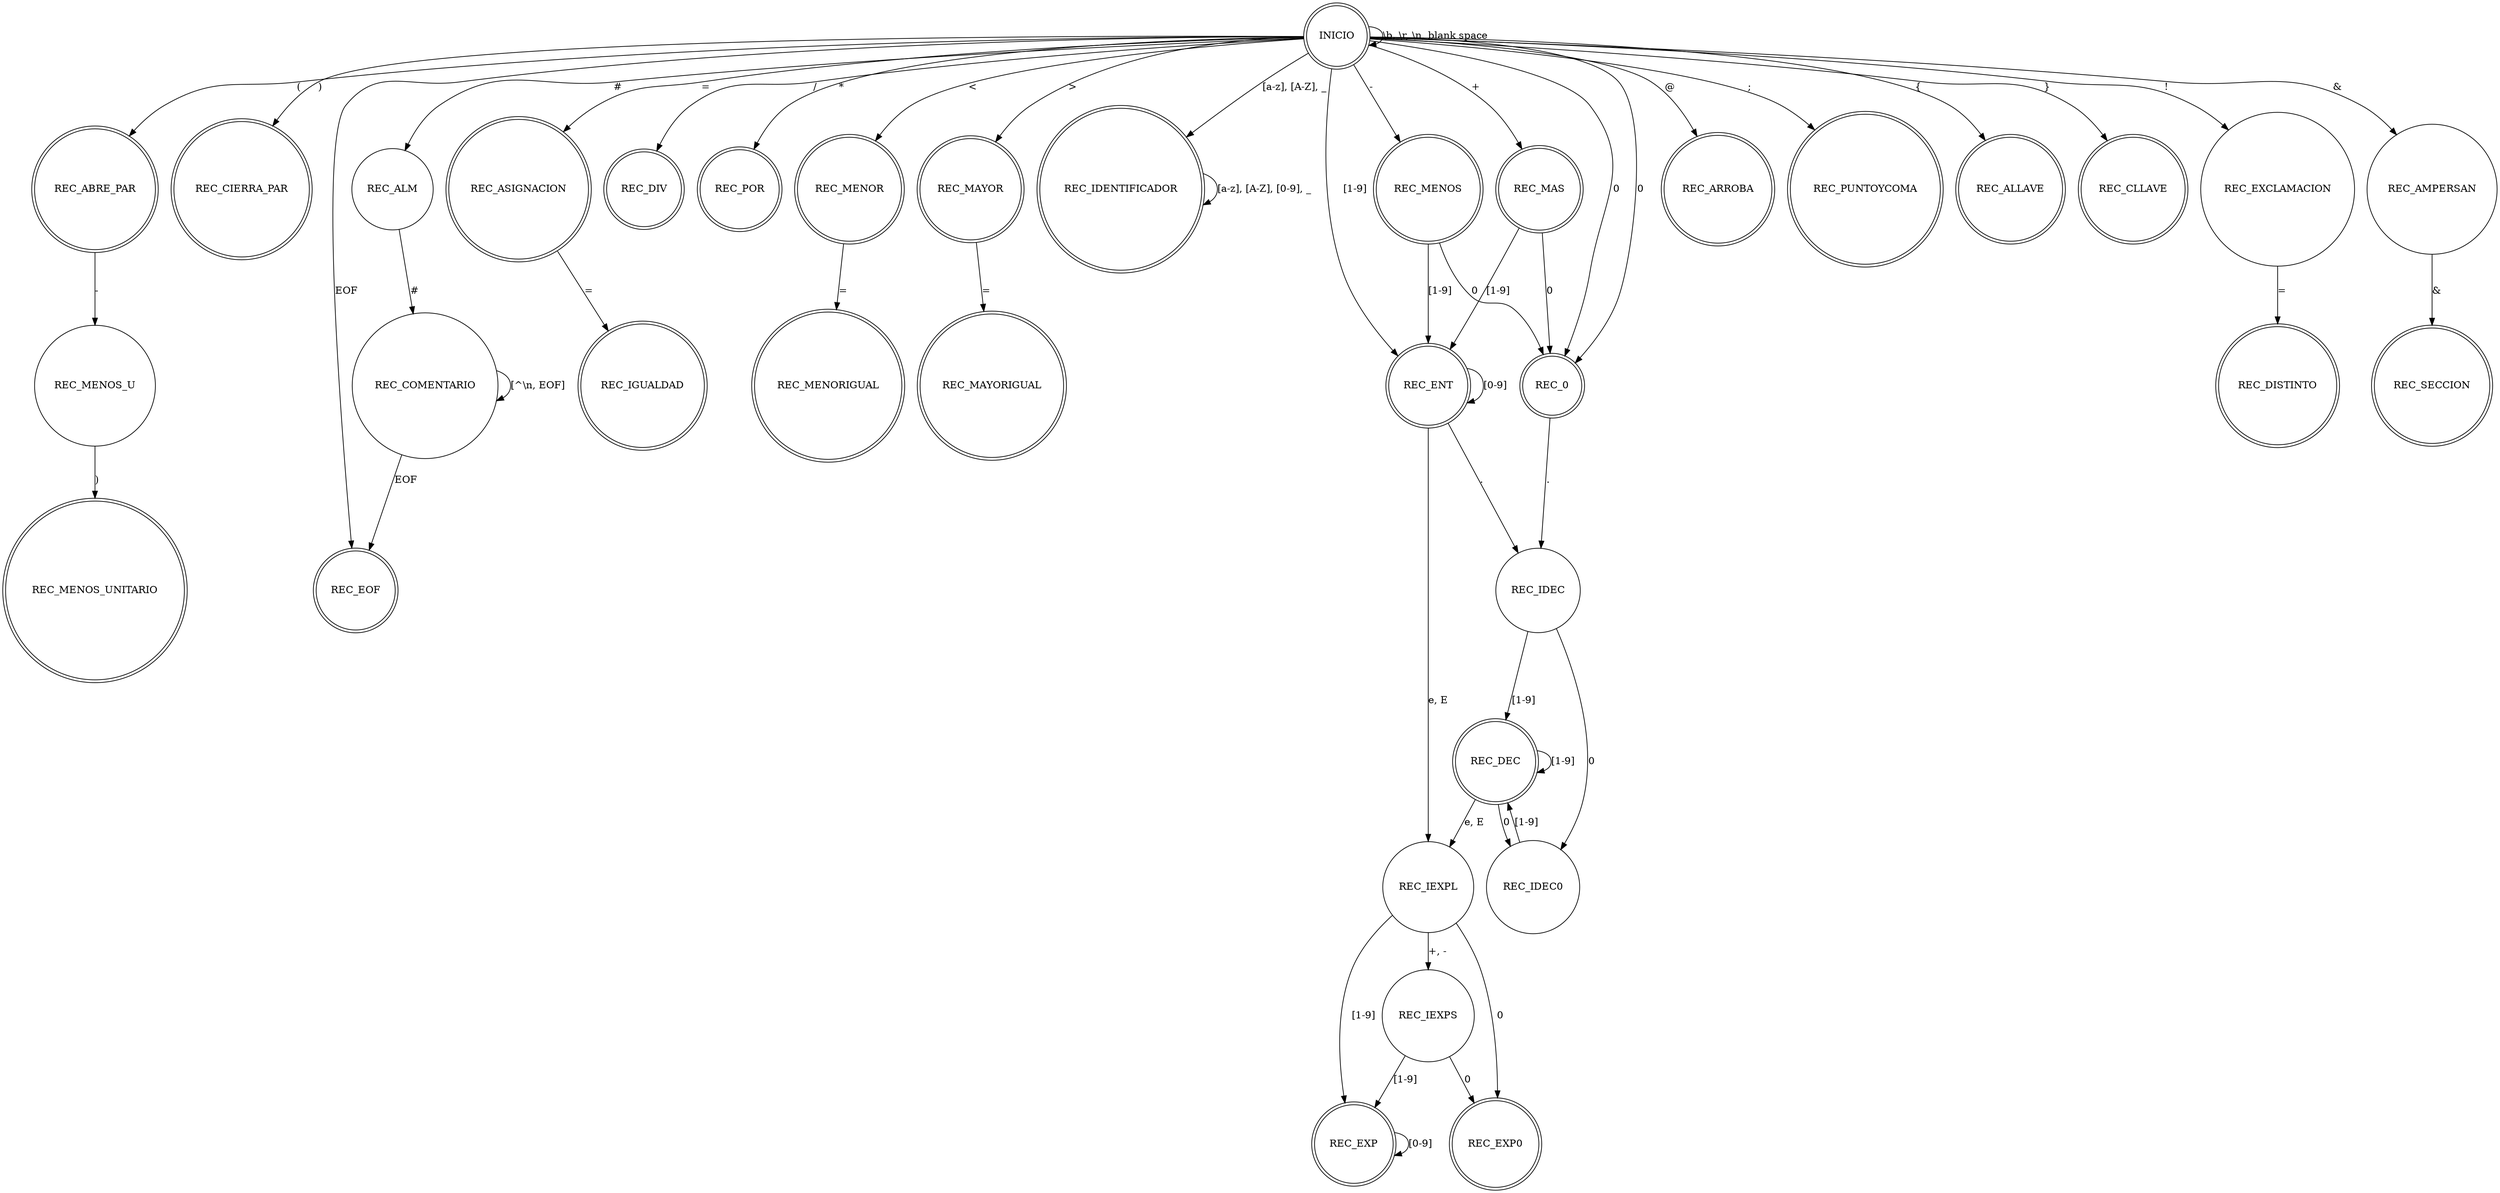 digraph Diagrama_Estados_Tiny0 {
	size = "100";
	node [shape = doublecircle]; INICIO, REC_ABRE_PAR, REC_CIERRA_PAR, REC_MENOS_UNITARIO, 
	REC_EOF, REC_DISTINTO, REC_ASIGNACION, REC_IGUALDAD, REC_DIV, REC_POR, REC_MENOR, REC_MENORIGUAL, 
	REC_MAYOR, REC_MAYORIGUAL, REC_IDENTIFICADOR, REC_MAS, REC_MENOS, REC_ENT, REC_0, REC_DEC, REC_EXP, 
	REC_SECCION, REC_EXP0, REC_ARROBA, REC_PUNTOYCOMA, REC_ALLAVE, REC_CLLAVE;

	node [shape = circle];
	INICIO -> INICIO [label = "\\b, \\r, \\n, blank space" ];
	INICIO -> REC_IDENTIFICADOR [label = "[a-z], [A-Z], _" ];
	INICIO -> REC_MAS [label = "+" ];
	INICIO -> REC_MENOS [label = "-" ];
	INICIO -> REC_POR [label = "*" ];
	INICIO -> REC_DIV [label = "/" ];
	INICIO -> REC_0 [label = "0" ];
	INICIO -> REC_ABRE_PAR [label = "(" ];
	INICIO -> REC_CIERRA_PAR [label = ")" ];
	INICIO -> REC_MENOR [label = "<" ];
	INICIO -> REC_MAYOR [label = ">" ];
	INICIO -> REC_ASIGNACION [label = "=" ];
	INICIO -> REC_0 [label = "0" ];
	INICIO -> REC_EXCLAMACION [label = "!" ];
	INICIO -> REC_EOF [label = "EOF" ];
	INICIO -> REC_ENT [label = "[1-9]" ];
	INICIO -> REC_ALM [label = "#"];
    INICIO -> REC_AMPERSAN [label = "&"];
    INICIO -> REC_ARROBA [label = "@"];
    INICIO -> REC_PUNTOYCOMA [label = ";"];
    INICIO -> REC_ALLAVE [label = "{"];
    INICIO -> REC_CLLAVE [label = "}"];
    
    REC_AMPERSAN -> REC_SECCION [label = "&"];
    
    REC_ALM -> REC_COMENTARIO [label = "#"];
    
    REC_COMENTARIO -> REC_EOF [label = "EOF"];
    REC_COMENTARIO -> REC_COMENTARIO [label = "[^\\n, EOF]"];
    
	REC_ABRE_PAR -> REC_MENOS_U [ label = "-"];
	REC_MENOS_U -> REC_MENOS_UNITARIO [ label = ")"];

	REC_IDENTIFICADOR -> REC_IDENTIFICADOR [ label = "[a-z], [A-Z], [0-9], _" ];

	REC_ENT -> REC_ENT [label = "[0-9]" ];
	REC_ENT -> REC_IDEC [label = "." ];
	REC_ENT -> REC_IEXPL [label = "e, E" ];

	REC_0 -> REC_IDEC [ label = "." ];

	REC_MAS -> REC_ENT [label = "[1-9]" ];
	REC_MAS -> REC_0 [label = "0" ];

	REC_MENOS -> REC_ENT [label = "[1-9]" ];
	REC_MENOS -> REC_0 [label = "0" ];

	REC_MENOR -> REC_MENORIGUAL [label = "=" ];

	REC_MAYOR -> REC_MAYORIGUAL [label = "=" ];

	REC_EXCLAMACION -> REC_DISTINTO [label = "="];

	REC_ASIGNACION -> REC_IGUALDAD [label = "="];

	REC_IDEC -> REC_DEC [label = "[1-9]"];
	REC_IDEC -> REC_IDEC0 [label = "0"];

	REC_IDEC0 -> REC_DEC [label = "[1-9]"];

	REC_DEC -> REC_DEC [label = "[1-9]"];
	REC_DEC -> REC_IEXPL [label = "e, E"];
	REC_DEC -> REC_IDEC0 [label = "0"];

    REC_IEXPL -> REC_IEXPS [label = "+, -"];
	REC_IEXPL -> REC_EXP [label = "[1-9]"];
	REC_IEXPL -> REC_EXP0 [label = "0"];
    
	REC_IEXPS -> REC_EXP0 [label = "0"];
	REC_IEXPS -> REC_EXP [label = "[1-9]"];
    
    REC_EXP -> REC_EXP [label = "[0-9]"];
}